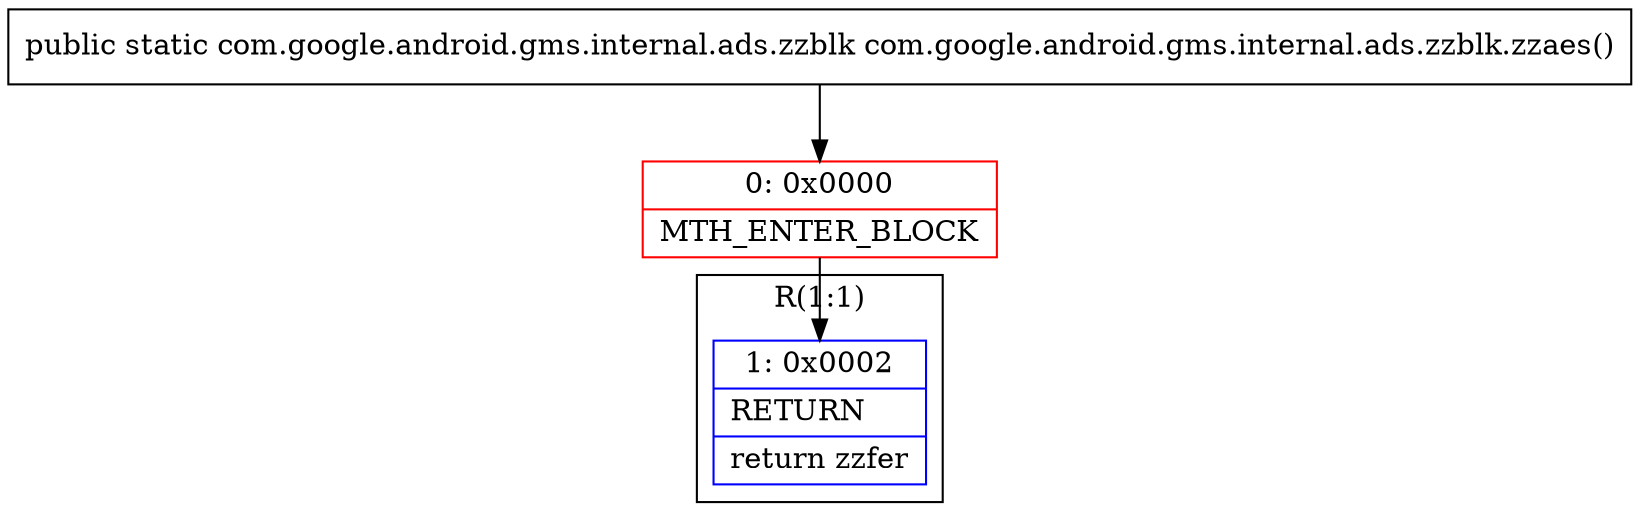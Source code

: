 digraph "CFG forcom.google.android.gms.internal.ads.zzblk.zzaes()Lcom\/google\/android\/gms\/internal\/ads\/zzblk;" {
subgraph cluster_Region_203349810 {
label = "R(1:1)";
node [shape=record,color=blue];
Node_1 [shape=record,label="{1\:\ 0x0002|RETURN\l|return zzfer\l}"];
}
Node_0 [shape=record,color=red,label="{0\:\ 0x0000|MTH_ENTER_BLOCK\l}"];
MethodNode[shape=record,label="{public static com.google.android.gms.internal.ads.zzblk com.google.android.gms.internal.ads.zzblk.zzaes() }"];
MethodNode -> Node_0;
Node_0 -> Node_1;
}

